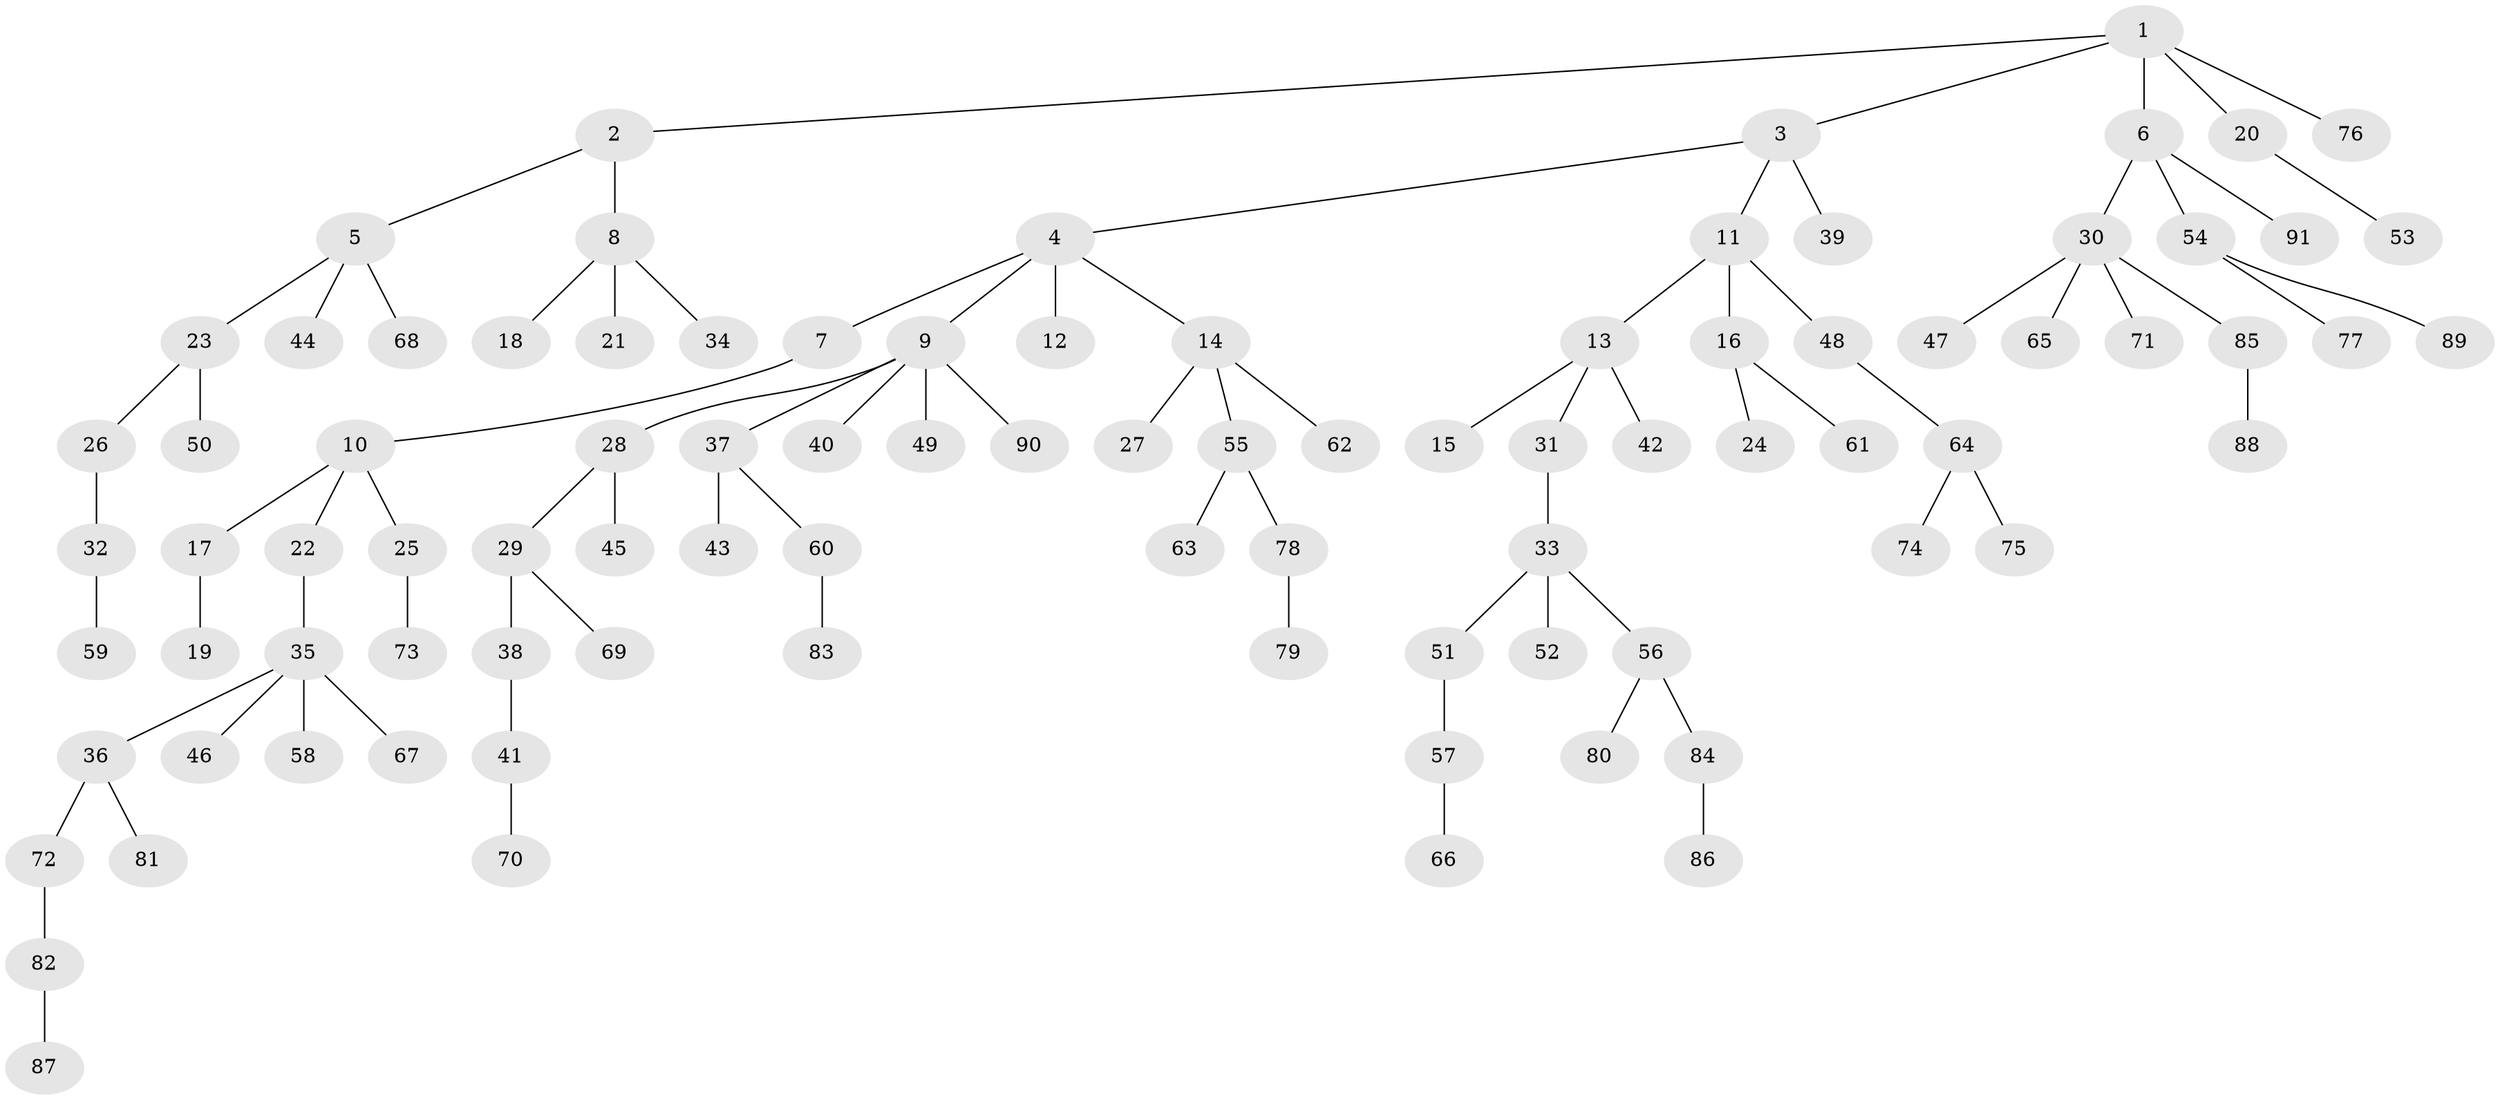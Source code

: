 // coarse degree distribution, {6: 0.03278688524590164, 4: 0.06557377049180328, 3: 0.13114754098360656, 7: 0.01639344262295082, 2: 0.18032786885245902, 1: 0.5573770491803278, 5: 0.01639344262295082}
// Generated by graph-tools (version 1.1) at 2025/42/03/06/25 10:42:02]
// undirected, 91 vertices, 90 edges
graph export_dot {
graph [start="1"]
  node [color=gray90,style=filled];
  1;
  2;
  3;
  4;
  5;
  6;
  7;
  8;
  9;
  10;
  11;
  12;
  13;
  14;
  15;
  16;
  17;
  18;
  19;
  20;
  21;
  22;
  23;
  24;
  25;
  26;
  27;
  28;
  29;
  30;
  31;
  32;
  33;
  34;
  35;
  36;
  37;
  38;
  39;
  40;
  41;
  42;
  43;
  44;
  45;
  46;
  47;
  48;
  49;
  50;
  51;
  52;
  53;
  54;
  55;
  56;
  57;
  58;
  59;
  60;
  61;
  62;
  63;
  64;
  65;
  66;
  67;
  68;
  69;
  70;
  71;
  72;
  73;
  74;
  75;
  76;
  77;
  78;
  79;
  80;
  81;
  82;
  83;
  84;
  85;
  86;
  87;
  88;
  89;
  90;
  91;
  1 -- 2;
  1 -- 3;
  1 -- 6;
  1 -- 20;
  1 -- 76;
  2 -- 5;
  2 -- 8;
  3 -- 4;
  3 -- 11;
  3 -- 39;
  4 -- 7;
  4 -- 9;
  4 -- 12;
  4 -- 14;
  5 -- 23;
  5 -- 44;
  5 -- 68;
  6 -- 30;
  6 -- 54;
  6 -- 91;
  7 -- 10;
  8 -- 18;
  8 -- 21;
  8 -- 34;
  9 -- 28;
  9 -- 37;
  9 -- 40;
  9 -- 49;
  9 -- 90;
  10 -- 17;
  10 -- 22;
  10 -- 25;
  11 -- 13;
  11 -- 16;
  11 -- 48;
  13 -- 15;
  13 -- 31;
  13 -- 42;
  14 -- 27;
  14 -- 55;
  14 -- 62;
  16 -- 24;
  16 -- 61;
  17 -- 19;
  20 -- 53;
  22 -- 35;
  23 -- 26;
  23 -- 50;
  25 -- 73;
  26 -- 32;
  28 -- 29;
  28 -- 45;
  29 -- 38;
  29 -- 69;
  30 -- 47;
  30 -- 65;
  30 -- 71;
  30 -- 85;
  31 -- 33;
  32 -- 59;
  33 -- 51;
  33 -- 52;
  33 -- 56;
  35 -- 36;
  35 -- 46;
  35 -- 58;
  35 -- 67;
  36 -- 72;
  36 -- 81;
  37 -- 43;
  37 -- 60;
  38 -- 41;
  41 -- 70;
  48 -- 64;
  51 -- 57;
  54 -- 77;
  54 -- 89;
  55 -- 63;
  55 -- 78;
  56 -- 80;
  56 -- 84;
  57 -- 66;
  60 -- 83;
  64 -- 74;
  64 -- 75;
  72 -- 82;
  78 -- 79;
  82 -- 87;
  84 -- 86;
  85 -- 88;
}

